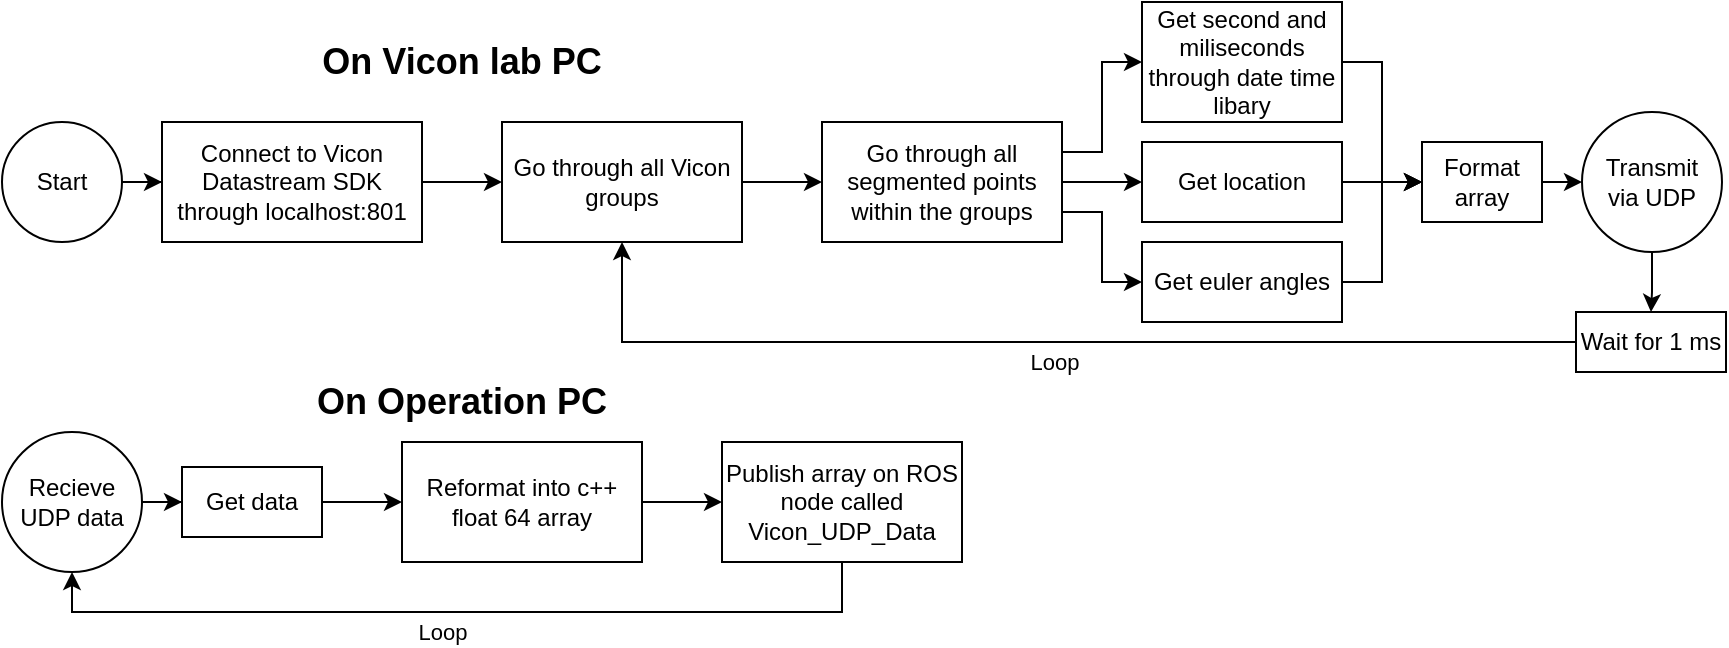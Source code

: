<mxfile version="27.0.5">
  <diagram name="Page-1" id="854VjTd_bqpnDvirPEZn">
    <mxGraphModel dx="2276" dy="751" grid="1" gridSize="10" guides="1" tooltips="1" connect="1" arrows="1" fold="1" page="1" pageScale="1" pageWidth="850" pageHeight="1100" math="0" shadow="0">
      <root>
        <mxCell id="0" />
        <mxCell id="1" parent="0" />
        <mxCell id="Ew9fL7A3X2qlsFaMZsa6-3" value="" style="edgeStyle=orthogonalEdgeStyle;rounded=0;orthogonalLoop=1;jettySize=auto;html=1;" parent="1" source="Ew9fL7A3X2qlsFaMZsa6-1" target="Ew9fL7A3X2qlsFaMZsa6-2" edge="1">
          <mxGeometry relative="1" as="geometry" />
        </mxCell>
        <mxCell id="Ew9fL7A3X2qlsFaMZsa6-1" value="Connect to Vicon Datastream SDK through localhost:801" style="rounded=0;whiteSpace=wrap;html=1;" parent="1" vertex="1">
          <mxGeometry x="40" y="230" width="130" height="60" as="geometry" />
        </mxCell>
        <mxCell id="Ew9fL7A3X2qlsFaMZsa6-5" value="" style="edgeStyle=orthogonalEdgeStyle;rounded=0;orthogonalLoop=1;jettySize=auto;html=1;" parent="1" source="Ew9fL7A3X2qlsFaMZsa6-2" target="Ew9fL7A3X2qlsFaMZsa6-4" edge="1">
          <mxGeometry relative="1" as="geometry" />
        </mxCell>
        <mxCell id="Ew9fL7A3X2qlsFaMZsa6-2" value="Go through all Vicon groups" style="whiteSpace=wrap;html=1;rounded=0;" parent="1" vertex="1">
          <mxGeometry x="210" y="230" width="120" height="60" as="geometry" />
        </mxCell>
        <mxCell id="Ew9fL7A3X2qlsFaMZsa6-10" style="edgeStyle=orthogonalEdgeStyle;rounded=0;orthogonalLoop=1;jettySize=auto;html=1;exitX=1;exitY=0.75;exitDx=0;exitDy=0;entryX=0;entryY=0.5;entryDx=0;entryDy=0;" parent="1" source="Ew9fL7A3X2qlsFaMZsa6-4" target="Ew9fL7A3X2qlsFaMZsa6-8" edge="1">
          <mxGeometry relative="1" as="geometry">
            <Array as="points">
              <mxPoint x="510" y="275" />
              <mxPoint x="510" y="310" />
            </Array>
          </mxGeometry>
        </mxCell>
        <mxCell id="Ew9fL7A3X2qlsFaMZsa6-11" style="edgeStyle=orthogonalEdgeStyle;rounded=0;orthogonalLoop=1;jettySize=auto;html=1;exitX=1;exitY=0.5;exitDx=0;exitDy=0;" parent="1" source="Ew9fL7A3X2qlsFaMZsa6-4" target="Ew9fL7A3X2qlsFaMZsa6-6" edge="1">
          <mxGeometry relative="1" as="geometry">
            <Array as="points">
              <mxPoint x="520" y="260" />
              <mxPoint x="520" y="260" />
            </Array>
          </mxGeometry>
        </mxCell>
        <mxCell id="Ew9fL7A3X2qlsFaMZsa6-17" style="edgeStyle=orthogonalEdgeStyle;rounded=0;orthogonalLoop=1;jettySize=auto;html=1;exitX=1;exitY=0.25;exitDx=0;exitDy=0;entryX=0;entryY=0.5;entryDx=0;entryDy=0;" parent="1" source="Ew9fL7A3X2qlsFaMZsa6-4" target="Ew9fL7A3X2qlsFaMZsa6-15" edge="1">
          <mxGeometry relative="1" as="geometry" />
        </mxCell>
        <mxCell id="Ew9fL7A3X2qlsFaMZsa6-4" value="Go through all segmented points within the groups" style="whiteSpace=wrap;html=1;rounded=0;" parent="1" vertex="1">
          <mxGeometry x="370" y="230" width="120" height="60" as="geometry" />
        </mxCell>
        <mxCell id="Ew9fL7A3X2qlsFaMZsa6-19" value="" style="edgeStyle=orthogonalEdgeStyle;rounded=0;orthogonalLoop=1;jettySize=auto;html=1;" parent="1" source="Ew9fL7A3X2qlsFaMZsa6-6" target="Ew9fL7A3X2qlsFaMZsa6-18" edge="1">
          <mxGeometry relative="1" as="geometry" />
        </mxCell>
        <mxCell id="Ew9fL7A3X2qlsFaMZsa6-6" value="Get location" style="whiteSpace=wrap;html=1;rounded=0;" parent="1" vertex="1">
          <mxGeometry x="530" y="240" width="100" height="40" as="geometry" />
        </mxCell>
        <mxCell id="Ew9fL7A3X2qlsFaMZsa6-21" style="edgeStyle=orthogonalEdgeStyle;rounded=0;orthogonalLoop=1;jettySize=auto;html=1;exitX=1;exitY=0.5;exitDx=0;exitDy=0;entryX=0;entryY=0.5;entryDx=0;entryDy=0;" parent="1" source="Ew9fL7A3X2qlsFaMZsa6-8" target="Ew9fL7A3X2qlsFaMZsa6-18" edge="1">
          <mxGeometry relative="1" as="geometry" />
        </mxCell>
        <mxCell id="Ew9fL7A3X2qlsFaMZsa6-8" value="Get euler angles" style="whiteSpace=wrap;html=1;rounded=0;" parent="1" vertex="1">
          <mxGeometry x="530" y="290" width="100" height="40" as="geometry" />
        </mxCell>
        <mxCell id="Ew9fL7A3X2qlsFaMZsa6-22" style="edgeStyle=orthogonalEdgeStyle;rounded=0;orthogonalLoop=1;jettySize=auto;html=1;exitX=1;exitY=0.5;exitDx=0;exitDy=0;entryX=0;entryY=0.5;entryDx=0;entryDy=0;" parent="1" source="Ew9fL7A3X2qlsFaMZsa6-15" target="Ew9fL7A3X2qlsFaMZsa6-18" edge="1">
          <mxGeometry relative="1" as="geometry" />
        </mxCell>
        <mxCell id="Ew9fL7A3X2qlsFaMZsa6-15" value="Get second and miliseconds through date time libary" style="whiteSpace=wrap;html=1;rounded=0;" parent="1" vertex="1">
          <mxGeometry x="530" y="170" width="100" height="60" as="geometry" />
        </mxCell>
        <mxCell id="Ew9fL7A3X2qlsFaMZsa6-26" style="edgeStyle=orthogonalEdgeStyle;rounded=0;orthogonalLoop=1;jettySize=auto;html=1;exitX=1;exitY=0.5;exitDx=0;exitDy=0;entryX=0;entryY=0.5;entryDx=0;entryDy=0;" parent="1" source="Ew9fL7A3X2qlsFaMZsa6-18" target="Ew9fL7A3X2qlsFaMZsa6-25" edge="1">
          <mxGeometry relative="1" as="geometry" />
        </mxCell>
        <mxCell id="Ew9fL7A3X2qlsFaMZsa6-18" value="Format array" style="whiteSpace=wrap;html=1;rounded=0;" parent="1" vertex="1">
          <mxGeometry x="670" y="240" width="60" height="40" as="geometry" />
        </mxCell>
        <mxCell id="Ew9fL7A3X2qlsFaMZsa6-24" value="" style="edgeStyle=orthogonalEdgeStyle;rounded=0;orthogonalLoop=1;jettySize=auto;html=1;" parent="1" source="Ew9fL7A3X2qlsFaMZsa6-23" target="Ew9fL7A3X2qlsFaMZsa6-1" edge="1">
          <mxGeometry relative="1" as="geometry" />
        </mxCell>
        <mxCell id="Ew9fL7A3X2qlsFaMZsa6-23" value="Start" style="ellipse;whiteSpace=wrap;html=1;aspect=fixed;" parent="1" vertex="1">
          <mxGeometry x="-40" y="230" width="60" height="60" as="geometry" />
        </mxCell>
        <mxCell id="Ew9fL7A3X2qlsFaMZsa6-39" style="edgeStyle=orthogonalEdgeStyle;rounded=0;orthogonalLoop=1;jettySize=auto;html=1;entryX=0.5;entryY=1;entryDx=0;entryDy=0;exitX=0;exitY=0.5;exitDx=0;exitDy=0;" parent="1" source="Ew9fL7A3X2qlsFaMZsa6-43" target="Ew9fL7A3X2qlsFaMZsa6-2" edge="1">
          <mxGeometry relative="1" as="geometry">
            <mxPoint x="770" y="370" as="sourcePoint" />
            <Array as="points">
              <mxPoint x="270" y="340" />
            </Array>
          </mxGeometry>
        </mxCell>
        <mxCell id="Ew9fL7A3X2qlsFaMZsa6-40" value="Loop" style="edgeLabel;html=1;align=center;verticalAlign=middle;resizable=0;points=[];" parent="Ew9fL7A3X2qlsFaMZsa6-39" vertex="1" connectable="0">
          <mxGeometry x="-0.007" y="1" relative="1" as="geometry">
            <mxPoint y="9" as="offset" />
          </mxGeometry>
        </mxCell>
        <mxCell id="Ew9fL7A3X2qlsFaMZsa6-44" value="" style="edgeStyle=orthogonalEdgeStyle;rounded=0;orthogonalLoop=1;jettySize=auto;html=1;" parent="1" source="Ew9fL7A3X2qlsFaMZsa6-25" target="Ew9fL7A3X2qlsFaMZsa6-43" edge="1">
          <mxGeometry relative="1" as="geometry" />
        </mxCell>
        <mxCell id="Ew9fL7A3X2qlsFaMZsa6-25" value="Transmit &lt;br&gt;via UDP" style="ellipse;whiteSpace=wrap;html=1;aspect=fixed;" parent="1" vertex="1">
          <mxGeometry x="750" y="225" width="70" height="70" as="geometry" />
        </mxCell>
        <mxCell id="Ew9fL7A3X2qlsFaMZsa6-29" value="" style="edgeStyle=orthogonalEdgeStyle;rounded=0;orthogonalLoop=1;jettySize=auto;html=1;" parent="1" source="Ew9fL7A3X2qlsFaMZsa6-27" target="Ew9fL7A3X2qlsFaMZsa6-28" edge="1">
          <mxGeometry relative="1" as="geometry" />
        </mxCell>
        <mxCell id="Ew9fL7A3X2qlsFaMZsa6-27" value="Recieve&lt;br&gt;UDP data" style="ellipse;whiteSpace=wrap;html=1;aspect=fixed;" parent="1" vertex="1">
          <mxGeometry x="-40" y="385" width="70" height="70" as="geometry" />
        </mxCell>
        <mxCell id="Ew9fL7A3X2qlsFaMZsa6-31" value="" style="edgeStyle=orthogonalEdgeStyle;rounded=0;orthogonalLoop=1;jettySize=auto;html=1;" parent="1" source="Ew9fL7A3X2qlsFaMZsa6-28" target="Ew9fL7A3X2qlsFaMZsa6-30" edge="1">
          <mxGeometry relative="1" as="geometry" />
        </mxCell>
        <mxCell id="Ew9fL7A3X2qlsFaMZsa6-28" value="Get data" style="whiteSpace=wrap;html=1;" parent="1" vertex="1">
          <mxGeometry x="50" y="402.5" width="70" height="35" as="geometry" />
        </mxCell>
        <mxCell id="Ew9fL7A3X2qlsFaMZsa6-33" value="" style="edgeStyle=orthogonalEdgeStyle;rounded=0;orthogonalLoop=1;jettySize=auto;html=1;" parent="1" source="Ew9fL7A3X2qlsFaMZsa6-30" target="Ew9fL7A3X2qlsFaMZsa6-32" edge="1">
          <mxGeometry relative="1" as="geometry" />
        </mxCell>
        <mxCell id="Ew9fL7A3X2qlsFaMZsa6-30" value="Reformat into c++ float 64 array" style="whiteSpace=wrap;html=1;" parent="1" vertex="1">
          <mxGeometry x="160" y="390" width="120" height="60" as="geometry" />
        </mxCell>
        <mxCell id="Ew9fL7A3X2qlsFaMZsa6-36" style="edgeStyle=orthogonalEdgeStyle;rounded=0;orthogonalLoop=1;jettySize=auto;html=1;exitX=0.5;exitY=1;exitDx=0;exitDy=0;entryX=0.5;entryY=1;entryDx=0;entryDy=0;" parent="1" source="Ew9fL7A3X2qlsFaMZsa6-32" target="Ew9fL7A3X2qlsFaMZsa6-27" edge="1">
          <mxGeometry relative="1" as="geometry" />
        </mxCell>
        <mxCell id="Ew9fL7A3X2qlsFaMZsa6-38" value="Loop" style="edgeLabel;html=1;align=center;verticalAlign=middle;resizable=0;points=[];" parent="Ew9fL7A3X2qlsFaMZsa6-36" vertex="1" connectable="0">
          <mxGeometry x="0.112" y="-1" relative="1" as="geometry">
            <mxPoint x="14" y="11" as="offset" />
          </mxGeometry>
        </mxCell>
        <mxCell id="Ew9fL7A3X2qlsFaMZsa6-32" value="Publish array on ROS node called Vicon_UDP_Data" style="whiteSpace=wrap;html=1;" parent="1" vertex="1">
          <mxGeometry x="320" y="390" width="120" height="60" as="geometry" />
        </mxCell>
        <mxCell id="Ew9fL7A3X2qlsFaMZsa6-41" value="&lt;b&gt;&lt;font style=&quot;font-size: 18px;&quot;&gt;On Vicon lab PC&lt;/font&gt;&lt;/b&gt;" style="text;html=1;align=center;verticalAlign=middle;whiteSpace=wrap;rounded=0;" parent="1" vertex="1">
          <mxGeometry x="110" y="185" width="160" height="30" as="geometry" />
        </mxCell>
        <mxCell id="Ew9fL7A3X2qlsFaMZsa6-42" value="&lt;b&gt;&lt;font style=&quot;font-size: 18px;&quot;&gt;On O&lt;/font&gt;&lt;/b&gt;&lt;b style=&quot;background-color: transparent; color: light-dark(rgb(0, 0, 0), rgb(255, 255, 255));&quot;&gt;&lt;font style=&quot;font-size: 18px;&quot;&gt;peration PC&lt;/font&gt;&lt;/b&gt;" style="text;html=1;align=center;verticalAlign=middle;whiteSpace=wrap;rounded=0;" parent="1" vertex="1">
          <mxGeometry x="90" y="355" width="200" height="30" as="geometry" />
        </mxCell>
        <mxCell id="Ew9fL7A3X2qlsFaMZsa6-43" value="Wait for 1 ms" style="whiteSpace=wrap;html=1;" parent="1" vertex="1">
          <mxGeometry x="747" y="325" width="75" height="30" as="geometry" />
        </mxCell>
      </root>
    </mxGraphModel>
  </diagram>
</mxfile>
